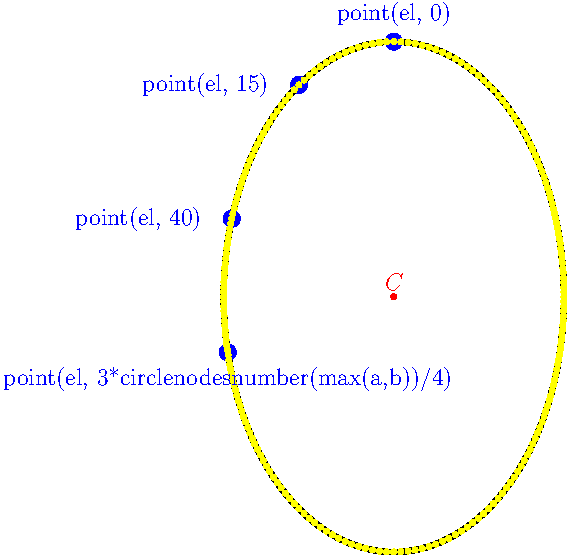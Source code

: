 import geometry;
size(10cm,0);

// currentcoordsys=cartesiansystem((0,0),i=(1,0.5),j=(-0.5,.75));
// show(currentcoordsys, xpen=invisible);

point A=(4,2);

real a=2, b=3;
ellipse el=ellipse(A,a,b);

dot("$C$",el.C,N,red);
draw(el,linewidth(1mm));

/*<asyxml><view file="modules/geometry.asy" type="point" signature="point(explicit ellipse,explicit real)"/></asyxml>*/
dot("point(el, 0)", point(el,0),N,3mm+blue);

dot("point(el, 15)", point(el,15),2W,3mm+blue);

/*<asyxml><view file="modules/geometry.asy" type="abscissa" signature="nodabscissa(real)"/></asyxml>*/
dot("point(el, 40)",
    point(el,nodabscissa(40)),
    2W,3mm+blue);
// point(el,nodabscissa(40)) can be replaced by point(el,40)

/*<asyxml><view file="modules/geometry.asy" type="int" signature="circlenodesnumber(real)"/></asyxml>*/
dot("point(el, 3*circlenodesnumber(max(a,b))/4)",
    point(el, 3*circlenodesnumber(max(a,b))/4), S, 3mm+blue);

dot((path)el, yellow);
